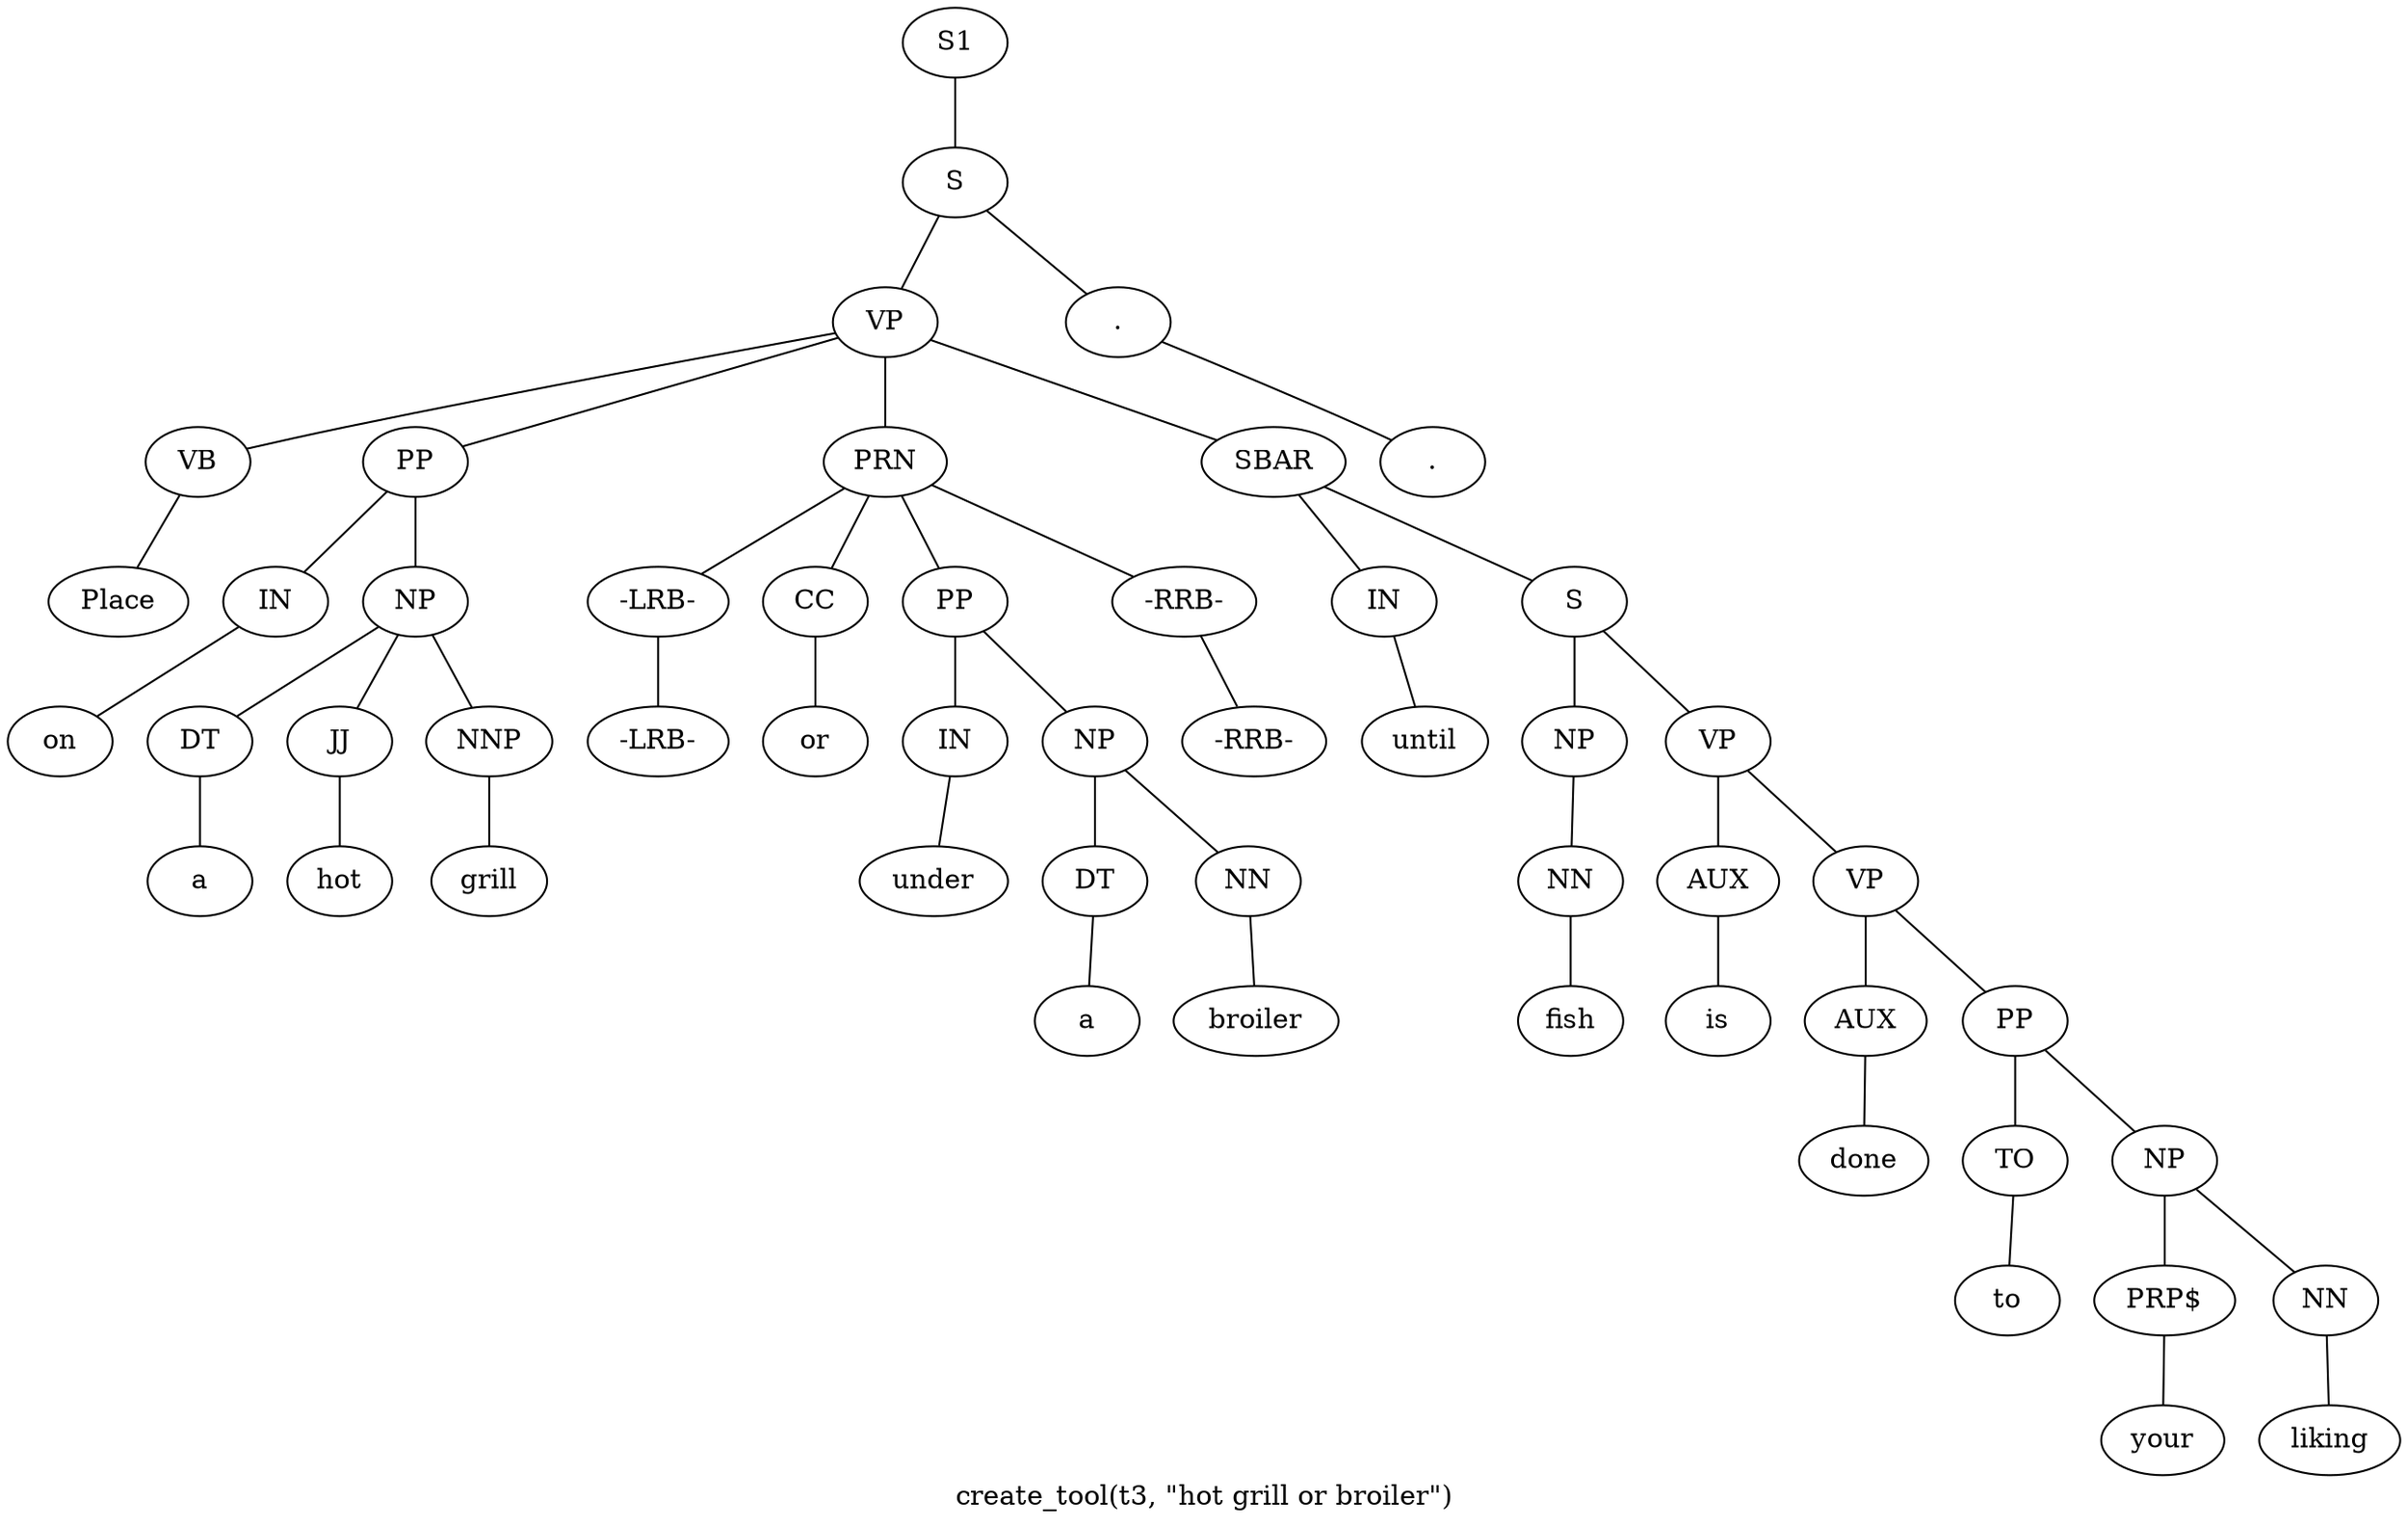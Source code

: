 graph SyntaxGraph {
	label = "create_tool(t3, \"hot grill or broiler\")";
	Node0 [label="S1"];
	Node1 [label="S"];
	Node2 [label="VP"];
	Node3 [label="VB"];
	Node4 [label="Place"];
	Node5 [label="PP"];
	Node6 [label="IN"];
	Node7 [label="on"];
	Node8 [label="NP"];
	Node9 [label="DT"];
	Node10 [label="a"];
	Node11 [label="JJ"];
	Node12 [label="hot"];
	Node13 [label="NNP"];
	Node14 [label="grill"];
	Node15 [label="PRN"];
	Node16 [label="-LRB-"];
	Node17 [label="-LRB-"];
	Node18 [label="CC"];
	Node19 [label="or"];
	Node20 [label="PP"];
	Node21 [label="IN"];
	Node22 [label="under"];
	Node23 [label="NP"];
	Node24 [label="DT"];
	Node25 [label="a"];
	Node26 [label="NN"];
	Node27 [label="broiler"];
	Node28 [label="-RRB-"];
	Node29 [label="-RRB-"];
	Node30 [label="SBAR"];
	Node31 [label="IN"];
	Node32 [label="until"];
	Node33 [label="S"];
	Node34 [label="NP"];
	Node35 [label="NN"];
	Node36 [label="fish"];
	Node37 [label="VP"];
	Node38 [label="AUX"];
	Node39 [label="is"];
	Node40 [label="VP"];
	Node41 [label="AUX"];
	Node42 [label="done"];
	Node43 [label="PP"];
	Node44 [label="TO"];
	Node45 [label="to"];
	Node46 [label="NP"];
	Node47 [label="PRP$"];
	Node48 [label="your"];
	Node49 [label="NN"];
	Node50 [label="liking"];
	Node51 [label="."];
	Node52 [label="."];

	Node0 -- Node1;
	Node1 -- Node2;
	Node1 -- Node51;
	Node2 -- Node3;
	Node2 -- Node5;
	Node2 -- Node15;
	Node2 -- Node30;
	Node3 -- Node4;
	Node5 -- Node6;
	Node5 -- Node8;
	Node6 -- Node7;
	Node8 -- Node9;
	Node8 -- Node11;
	Node8 -- Node13;
	Node9 -- Node10;
	Node11 -- Node12;
	Node13 -- Node14;
	Node15 -- Node16;
	Node15 -- Node18;
	Node15 -- Node20;
	Node15 -- Node28;
	Node16 -- Node17;
	Node18 -- Node19;
	Node20 -- Node21;
	Node20 -- Node23;
	Node21 -- Node22;
	Node23 -- Node24;
	Node23 -- Node26;
	Node24 -- Node25;
	Node26 -- Node27;
	Node28 -- Node29;
	Node30 -- Node31;
	Node30 -- Node33;
	Node31 -- Node32;
	Node33 -- Node34;
	Node33 -- Node37;
	Node34 -- Node35;
	Node35 -- Node36;
	Node37 -- Node38;
	Node37 -- Node40;
	Node38 -- Node39;
	Node40 -- Node41;
	Node40 -- Node43;
	Node41 -- Node42;
	Node43 -- Node44;
	Node43 -- Node46;
	Node44 -- Node45;
	Node46 -- Node47;
	Node46 -- Node49;
	Node47 -- Node48;
	Node49 -- Node50;
	Node51 -- Node52;
}